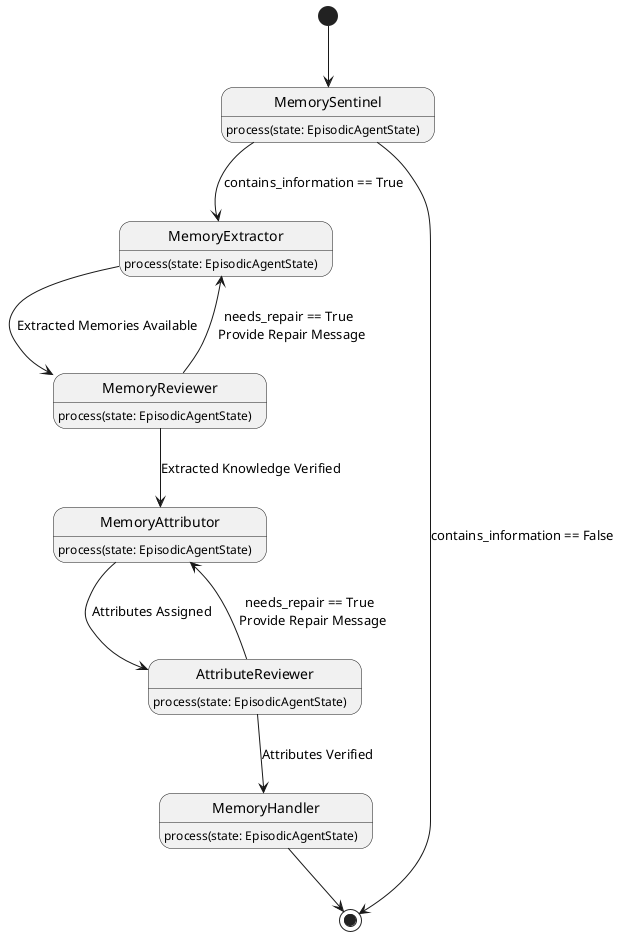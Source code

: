 @startuml
[*] --> MemorySentinel

state MemorySentinel {
    MemorySentinel: process(state: EpisodicAgentState)
}

MemorySentinel --> MemoryExtractor : contains_information == True
MemorySentinel --> [*] : contains_information == False

state MemoryExtractor {
    MemoryExtractor: process(state: EpisodicAgentState)
}

MemoryExtractor --> MemoryReviewer : Extracted Memories Available

state MemoryReviewer {
    MemoryReviewer: process(state: EpisodicAgentState)
}

MemoryReviewer --> MemoryAttributor : Extracted Knowledge Verified
MemoryReviewer --> MemoryExtractor : needs_repair == True \n Provide Repair Message

state MemoryAttributor {
    MemoryAttributor: process(state: EpisodicAgentState)
}

MemoryAttributor --> AttributeReviewer : Attributes Assigned

state AttributeReviewer {
    AttributeReviewer: process(state: EpisodicAgentState)
}

AttributeReviewer --> MemoryHandler : Attributes Verified
AttributeReviewer --> MemoryAttributor : needs_repair == True \n Provide Repair Message

state MemoryHandler {
    MemoryHandler: process(state: EpisodicAgentState)
}

MemoryHandler --> [*]

@enduml
